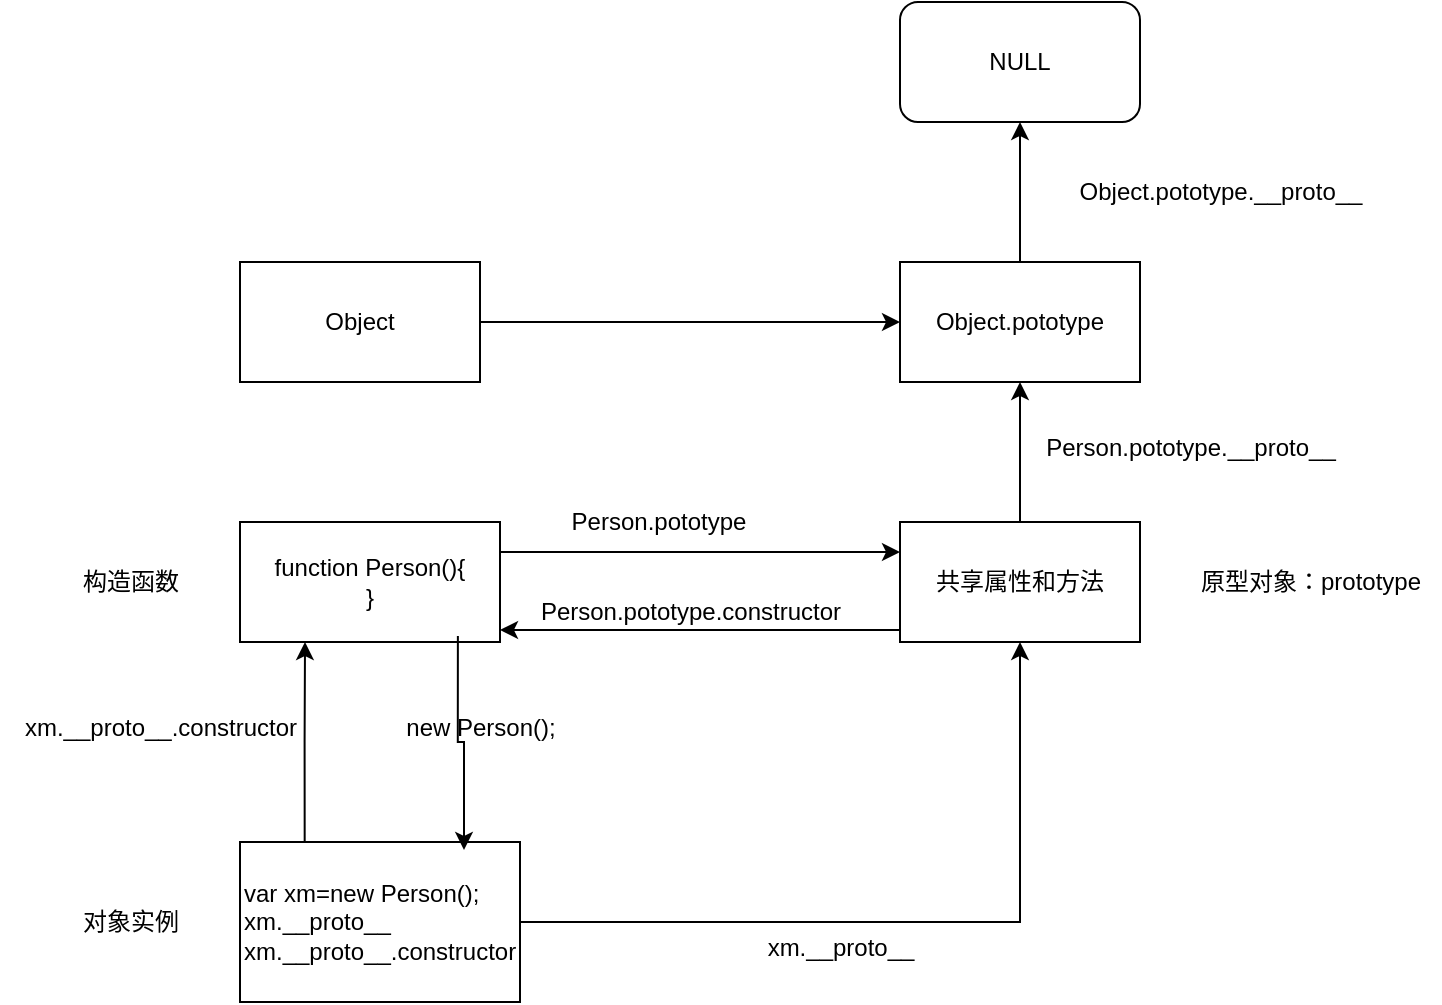 <mxfile version="26.0.16">
  <diagram name="第 1 页" id="szlSoUWNDqMowmOYoolL">
    <mxGraphModel dx="1434" dy="746" grid="1" gridSize="10" guides="1" tooltips="1" connect="1" arrows="1" fold="1" page="1" pageScale="1" pageWidth="827" pageHeight="1169" math="0" shadow="0">
      <root>
        <mxCell id="0" />
        <mxCell id="1" parent="0" />
        <mxCell id="-bMfJHeUIQ-Bebi2H-15-12" style="edgeStyle=orthogonalEdgeStyle;rounded=0;orthogonalLoop=1;jettySize=auto;html=1;entryX=0;entryY=0.25;entryDx=0;entryDy=0;exitX=1;exitY=0.25;exitDx=0;exitDy=0;" edge="1" parent="1" source="-bMfJHeUIQ-Bebi2H-15-1" target="-bMfJHeUIQ-Bebi2H-15-4">
          <mxGeometry relative="1" as="geometry" />
        </mxCell>
        <mxCell id="-bMfJHeUIQ-Bebi2H-15-1" value="function Person(){&lt;div&gt;}&lt;/div&gt;" style="rounded=0;whiteSpace=wrap;html=1;" vertex="1" parent="1">
          <mxGeometry x="150" y="470" width="130" height="60" as="geometry" />
        </mxCell>
        <mxCell id="-bMfJHeUIQ-Bebi2H-15-7" style="edgeStyle=orthogonalEdgeStyle;rounded=0;orthogonalLoop=1;jettySize=auto;html=1;entryX=0.25;entryY=1;entryDx=0;entryDy=0;exitX=0.231;exitY=0;exitDx=0;exitDy=0;exitPerimeter=0;" edge="1" parent="1" source="-bMfJHeUIQ-Bebi2H-15-2" target="-bMfJHeUIQ-Bebi2H-15-1">
          <mxGeometry relative="1" as="geometry" />
        </mxCell>
        <mxCell id="-bMfJHeUIQ-Bebi2H-15-8" style="edgeStyle=orthogonalEdgeStyle;rounded=0;orthogonalLoop=1;jettySize=auto;html=1;entryX=0.5;entryY=1;entryDx=0;entryDy=0;" edge="1" parent="1" source="-bMfJHeUIQ-Bebi2H-15-2" target="-bMfJHeUIQ-Bebi2H-15-4">
          <mxGeometry relative="1" as="geometry" />
        </mxCell>
        <mxCell id="-bMfJHeUIQ-Bebi2H-15-2" value="var xm=new Person();&lt;div&gt;xm.__proto__&lt;/div&gt;&lt;div&gt;xm.__proto__.constructor&lt;/div&gt;" style="rounded=0;whiteSpace=wrap;html=1;align=left;" vertex="1" parent="1">
          <mxGeometry x="150" y="630" width="140" height="80" as="geometry" />
        </mxCell>
        <mxCell id="-bMfJHeUIQ-Bebi2H-15-28" style="edgeStyle=orthogonalEdgeStyle;rounded=0;orthogonalLoop=1;jettySize=auto;html=1;entryX=0.5;entryY=1;entryDx=0;entryDy=0;" edge="1" parent="1" source="-bMfJHeUIQ-Bebi2H-15-3" target="-bMfJHeUIQ-Bebi2H-15-5">
          <mxGeometry relative="1" as="geometry" />
        </mxCell>
        <mxCell id="-bMfJHeUIQ-Bebi2H-15-3" value="Object.pototype" style="rounded=0;whiteSpace=wrap;html=1;" vertex="1" parent="1">
          <mxGeometry x="480" y="340" width="120" height="60" as="geometry" />
        </mxCell>
        <mxCell id="-bMfJHeUIQ-Bebi2H-15-26" style="edgeStyle=orthogonalEdgeStyle;rounded=0;orthogonalLoop=1;jettySize=auto;html=1;entryX=0.5;entryY=1;entryDx=0;entryDy=0;" edge="1" parent="1" source="-bMfJHeUIQ-Bebi2H-15-4" target="-bMfJHeUIQ-Bebi2H-15-3">
          <mxGeometry relative="1" as="geometry" />
        </mxCell>
        <mxCell id="-bMfJHeUIQ-Bebi2H-15-4" value="共享属性和方法" style="rounded=0;whiteSpace=wrap;html=1;" vertex="1" parent="1">
          <mxGeometry x="480" y="470" width="120" height="60" as="geometry" />
        </mxCell>
        <mxCell id="-bMfJHeUIQ-Bebi2H-15-5" value="NULL" style="rounded=1;whiteSpace=wrap;html=1;" vertex="1" parent="1">
          <mxGeometry x="480" y="210" width="120" height="60" as="geometry" />
        </mxCell>
        <mxCell id="-bMfJHeUIQ-Bebi2H-15-11" style="edgeStyle=orthogonalEdgeStyle;rounded=0;orthogonalLoop=1;jettySize=auto;html=1;exitX=0;exitY=0.9;exitDx=0;exitDy=0;exitPerimeter=0;" edge="1" parent="1" source="-bMfJHeUIQ-Bebi2H-15-4">
          <mxGeometry relative="1" as="geometry">
            <mxPoint x="280" y="524" as="targetPoint" />
          </mxGeometry>
        </mxCell>
        <mxCell id="-bMfJHeUIQ-Bebi2H-15-13" value="构造函数" style="text;html=1;align=center;verticalAlign=middle;resizable=0;points=[];autosize=1;strokeColor=none;fillColor=none;" vertex="1" parent="1">
          <mxGeometry x="60" y="485" width="70" height="30" as="geometry" />
        </mxCell>
        <mxCell id="-bMfJHeUIQ-Bebi2H-15-14" value="对象实例" style="text;html=1;align=center;verticalAlign=middle;resizable=0;points=[];autosize=1;strokeColor=none;fillColor=none;" vertex="1" parent="1">
          <mxGeometry x="60" y="655" width="70" height="30" as="geometry" />
        </mxCell>
        <mxCell id="-bMfJHeUIQ-Bebi2H-15-15" value="原型对象：prototype" style="text;html=1;align=center;verticalAlign=middle;resizable=0;points=[];autosize=1;strokeColor=none;fillColor=none;" vertex="1" parent="1">
          <mxGeometry x="620" y="485" width="130" height="30" as="geometry" />
        </mxCell>
        <mxCell id="-bMfJHeUIQ-Bebi2H-15-18" value="Person.pototype" style="text;html=1;align=center;verticalAlign=middle;resizable=0;points=[];autosize=1;strokeColor=none;fillColor=none;" vertex="1" parent="1">
          <mxGeometry x="304" y="455" width="110" height="30" as="geometry" />
        </mxCell>
        <mxCell id="-bMfJHeUIQ-Bebi2H-15-19" value="&lt;span style=&quot;text-align: left; text-wrap-mode: wrap;&quot;&gt;xm.__proto__.constructor&lt;/span&gt;" style="text;html=1;align=center;verticalAlign=middle;resizable=0;points=[];autosize=1;strokeColor=none;fillColor=none;" vertex="1" parent="1">
          <mxGeometry x="30" y="558" width="160" height="30" as="geometry" />
        </mxCell>
        <mxCell id="-bMfJHeUIQ-Bebi2H-15-23" style="edgeStyle=orthogonalEdgeStyle;rounded=0;orthogonalLoop=1;jettySize=auto;html=1;entryX=0.8;entryY=0.05;entryDx=0;entryDy=0;entryPerimeter=0;exitX=0.838;exitY=0.95;exitDx=0;exitDy=0;exitPerimeter=0;" edge="1" parent="1" source="-bMfJHeUIQ-Bebi2H-15-1" target="-bMfJHeUIQ-Bebi2H-15-2">
          <mxGeometry relative="1" as="geometry" />
        </mxCell>
        <mxCell id="-bMfJHeUIQ-Bebi2H-15-24" value="new Person();" style="text;html=1;align=center;verticalAlign=middle;resizable=0;points=[];autosize=1;strokeColor=none;fillColor=none;" vertex="1" parent="1">
          <mxGeometry x="220" y="558" width="100" height="30" as="geometry" />
        </mxCell>
        <mxCell id="-bMfJHeUIQ-Bebi2H-15-25" value="Person.pototype.constructor" style="text;html=1;align=center;verticalAlign=middle;resizable=0;points=[];autosize=1;strokeColor=none;fillColor=none;" vertex="1" parent="1">
          <mxGeometry x="290" y="500" width="170" height="30" as="geometry" />
        </mxCell>
        <mxCell id="-bMfJHeUIQ-Bebi2H-15-27" value="Person.pototype.__proto__" style="text;html=1;align=center;verticalAlign=middle;resizable=0;points=[];autosize=1;strokeColor=none;fillColor=none;" vertex="1" parent="1">
          <mxGeometry x="540" y="418" width="170" height="30" as="geometry" />
        </mxCell>
        <mxCell id="-bMfJHeUIQ-Bebi2H-15-29" value="Object.pototype.__proto__" style="text;html=1;align=center;verticalAlign=middle;resizable=0;points=[];autosize=1;strokeColor=none;fillColor=none;" vertex="1" parent="1">
          <mxGeometry x="560" y="290" width="160" height="30" as="geometry" />
        </mxCell>
        <mxCell id="-bMfJHeUIQ-Bebi2H-15-33" style="edgeStyle=orthogonalEdgeStyle;rounded=0;orthogonalLoop=1;jettySize=auto;html=1;entryX=0;entryY=0.5;entryDx=0;entryDy=0;" edge="1" parent="1" source="-bMfJHeUIQ-Bebi2H-15-30" target="-bMfJHeUIQ-Bebi2H-15-3">
          <mxGeometry relative="1" as="geometry" />
        </mxCell>
        <mxCell id="-bMfJHeUIQ-Bebi2H-15-30" value="Object" style="rounded=0;whiteSpace=wrap;html=1;" vertex="1" parent="1">
          <mxGeometry x="150" y="340" width="120" height="60" as="geometry" />
        </mxCell>
        <mxCell id="-bMfJHeUIQ-Bebi2H-15-34" value="xm.__proto__" style="text;html=1;align=center;verticalAlign=middle;resizable=0;points=[];autosize=1;strokeColor=none;fillColor=none;" vertex="1" parent="1">
          <mxGeometry x="400" y="668" width="100" height="30" as="geometry" />
        </mxCell>
      </root>
    </mxGraphModel>
  </diagram>
</mxfile>
